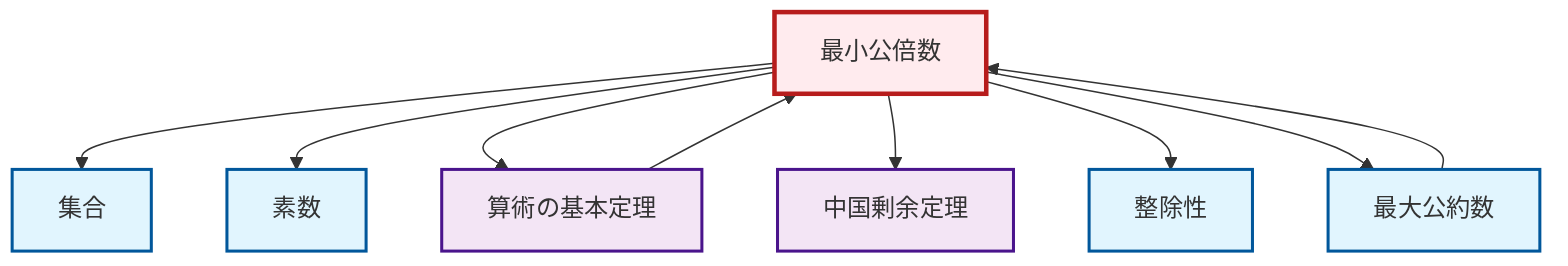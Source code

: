 graph TD
    classDef definition fill:#e1f5fe,stroke:#01579b,stroke-width:2px
    classDef theorem fill:#f3e5f5,stroke:#4a148c,stroke-width:2px
    classDef axiom fill:#fff3e0,stroke:#e65100,stroke-width:2px
    classDef example fill:#e8f5e9,stroke:#1b5e20,stroke-width:2px
    classDef current fill:#ffebee,stroke:#b71c1c,stroke-width:3px
    def-prime["素数"]:::definition
    def-divisibility["整除性"]:::definition
    def-lcm["最小公倍数"]:::definition
    def-gcd["最大公約数"]:::definition
    def-set["集合"]:::definition
    thm-fundamental-arithmetic["算術の基本定理"]:::theorem
    thm-chinese-remainder["中国剰余定理"]:::theorem
    def-lcm --> def-set
    def-lcm --> def-prime
    def-lcm --> thm-fundamental-arithmetic
    def-lcm --> thm-chinese-remainder
    def-lcm --> def-divisibility
    def-lcm --> def-gcd
    def-gcd --> def-lcm
    thm-fundamental-arithmetic --> def-lcm
    class def-lcm current